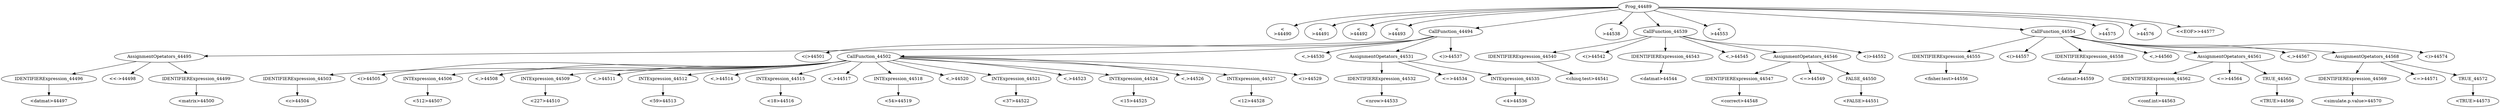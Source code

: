 digraph {

"Prog_44489"->"<
>44490";
"Prog_44489"->"<
>44491";
"Prog_44489"->"<
>44492";
"Prog_44489"->"<
>44493";
"Prog_44489"->"CallFunction_44494";
"CallFunction_44494"->"AssignmentOpetators_44495";
"AssignmentOpetators_44495"->"IDENTIFIERExpression_44496";
"IDENTIFIERExpression_44496"->"<datmat>44497";
"AssignmentOpetators_44495"->"<<->44498";
"AssignmentOpetators_44495"->"IDENTIFIERExpression_44499";
"IDENTIFIERExpression_44499"->"<matrix>44500";
"CallFunction_44494"->"<(>44501";
"CallFunction_44494"->"CallFunction_44502";
"CallFunction_44502"->"IDENTIFIERExpression_44503";
"IDENTIFIERExpression_44503"->"<c>44504";
"CallFunction_44502"->"<(>44505";
"CallFunction_44502"->"INTExpression_44506";
"INTExpression_44506"->"<512>44507";
"CallFunction_44502"->"<,>44508";
"CallFunction_44502"->"INTExpression_44509";
"INTExpression_44509"->"<227>44510";
"CallFunction_44502"->"<,>44511";
"CallFunction_44502"->"INTExpression_44512";
"INTExpression_44512"->"<59>44513";
"CallFunction_44502"->"<,>44514";
"CallFunction_44502"->"INTExpression_44515";
"INTExpression_44515"->"<18>44516";
"CallFunction_44502"->"<,>44517";
"CallFunction_44502"->"INTExpression_44518";
"INTExpression_44518"->"<54>44519";
"CallFunction_44502"->"<,>44520";
"CallFunction_44502"->"INTExpression_44521";
"INTExpression_44521"->"<37>44522";
"CallFunction_44502"->"<,>44523";
"CallFunction_44502"->"INTExpression_44524";
"INTExpression_44524"->"<15>44525";
"CallFunction_44502"->"<,>44526";
"CallFunction_44502"->"INTExpression_44527";
"INTExpression_44527"->"<12>44528";
"CallFunction_44502"->"<)>44529";
"CallFunction_44494"->"<,>44530";
"CallFunction_44494"->"AssignmentOpetators_44531";
"AssignmentOpetators_44531"->"IDENTIFIERExpression_44532";
"IDENTIFIERExpression_44532"->"<nrow>44533";
"AssignmentOpetators_44531"->"<=>44534";
"AssignmentOpetators_44531"->"INTExpression_44535";
"INTExpression_44535"->"<4>44536";
"CallFunction_44494"->"<)>44537";
"Prog_44489"->"<
>44538";
"Prog_44489"->"CallFunction_44539";
"CallFunction_44539"->"IDENTIFIERExpression_44540";
"IDENTIFIERExpression_44540"->"<chisq.test>44541";
"CallFunction_44539"->"<(>44542";
"CallFunction_44539"->"IDENTIFIERExpression_44543";
"IDENTIFIERExpression_44543"->"<datmat>44544";
"CallFunction_44539"->"<,>44545";
"CallFunction_44539"->"AssignmentOpetators_44546";
"AssignmentOpetators_44546"->"IDENTIFIERExpression_44547";
"IDENTIFIERExpression_44547"->"<correct>44548";
"AssignmentOpetators_44546"->"<=>44549";
"AssignmentOpetators_44546"->"FALSE_44550";
"FALSE_44550"->"<FALSE>44551";
"CallFunction_44539"->"<)>44552";
"Prog_44489"->"<
>44553";
"Prog_44489"->"CallFunction_44554";
"CallFunction_44554"->"IDENTIFIERExpression_44555";
"IDENTIFIERExpression_44555"->"<fisher.test>44556";
"CallFunction_44554"->"<(>44557";
"CallFunction_44554"->"IDENTIFIERExpression_44558";
"IDENTIFIERExpression_44558"->"<datmat>44559";
"CallFunction_44554"->"<,>44560";
"CallFunction_44554"->"AssignmentOpetators_44561";
"AssignmentOpetators_44561"->"IDENTIFIERExpression_44562";
"IDENTIFIERExpression_44562"->"<conf.int>44563";
"AssignmentOpetators_44561"->"<=>44564";
"AssignmentOpetators_44561"->"TRUE_44565";
"TRUE_44565"->"<TRUE>44566";
"CallFunction_44554"->"<,>44567";
"CallFunction_44554"->"AssignmentOpetators_44568";
"AssignmentOpetators_44568"->"IDENTIFIERExpression_44569";
"IDENTIFIERExpression_44569"->"<simulate.p.value>44570";
"AssignmentOpetators_44568"->"<=>44571";
"AssignmentOpetators_44568"->"TRUE_44572";
"TRUE_44572"->"<TRUE>44573";
"CallFunction_44554"->"<)>44574";
"Prog_44489"->"<
>44575";
"Prog_44489"->"<
>44576";
"Prog_44489"->"<<EOF>>44577";
}
